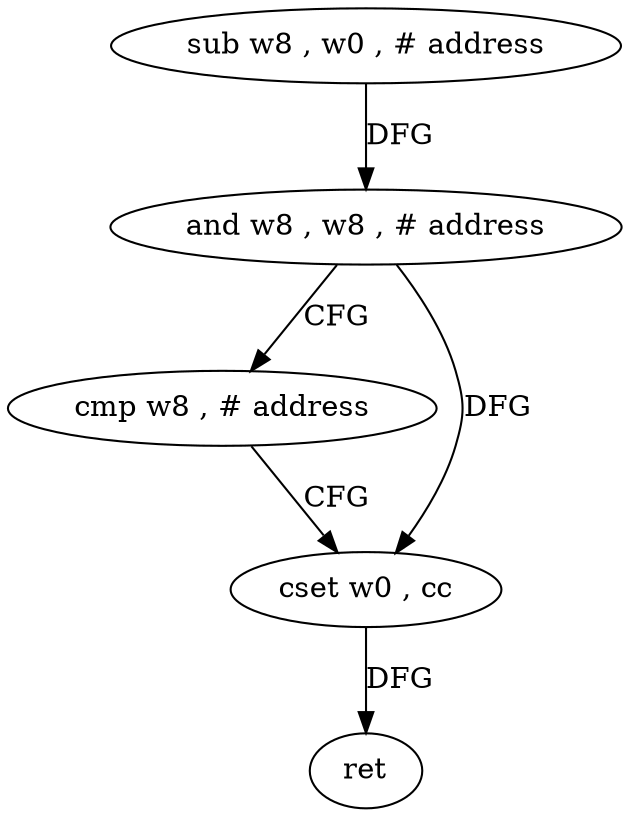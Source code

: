 digraph "func" {
"74148" [label = "sub w8 , w0 , # address" ]
"74152" [label = "and w8 , w8 , # address" ]
"74156" [label = "cmp w8 , # address" ]
"74160" [label = "cset w0 , cc" ]
"74164" [label = "ret" ]
"74148" -> "74152" [ label = "DFG" ]
"74152" -> "74156" [ label = "CFG" ]
"74152" -> "74160" [ label = "DFG" ]
"74156" -> "74160" [ label = "CFG" ]
"74160" -> "74164" [ label = "DFG" ]
}
